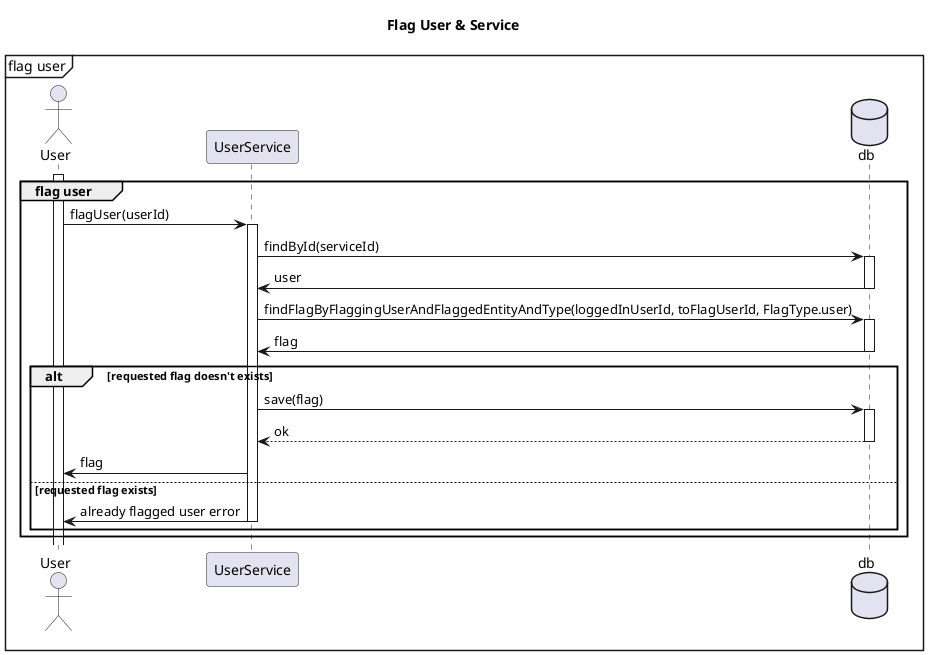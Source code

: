@startuml Sequence

mainframe flag user
title "Flag User & Service"
actor User
participant UserService
database db

group flag user
activate User

User -> UserService: flagUser(userId)
activate UserService
UserService -> db: findById(serviceId)
activate db
db -> UserService: user
deactivate db
UserService -> db: findFlagByFlaggingUserAndFlaggedEntityAndType(loggedInUserId, toFlagUserId, FlagType.user)
activate db
db -> UserService: flag
deactivate db

alt requested flag doesn't exists
    UserService -> db: save(flag)
    activate db
    db --> UserService: ok
    deactivate db
    UserService -> User: flag
else requested flag exists
    UserService -> User: already flagged user error
    deactivate UserService
end
end group

@enduml
